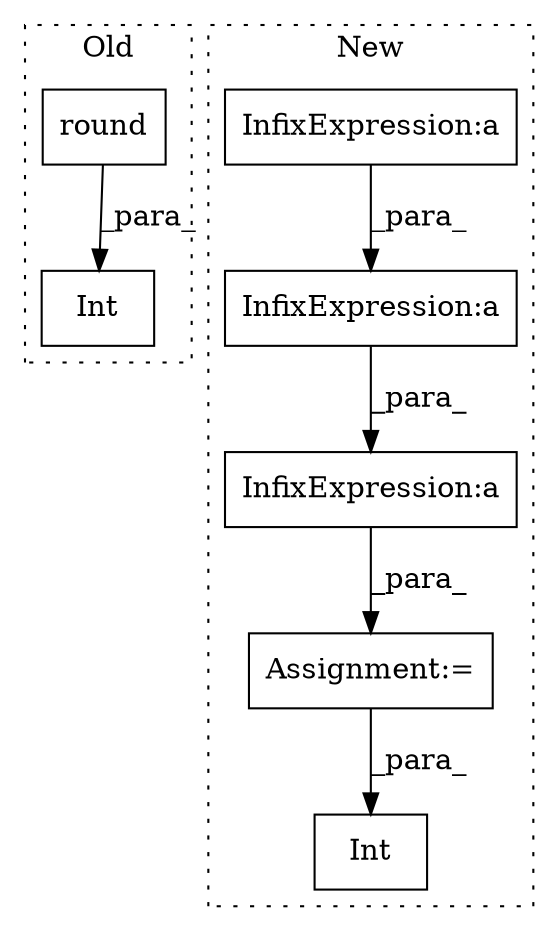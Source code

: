digraph G {
subgraph cluster0 {
1 [label="round" a="32" s="5868,5902" l="6,1" shape="box"];
4 [label="Int" a="32" s="5858,5903" l="4,1" shape="box"];
label = "Old";
style="dotted";
}
subgraph cluster1 {
2 [label="Int" a="32" s="6125,6143" l="4,1" shape="box"];
3 [label="Assignment:=" a="7" s="5892" l="1" shape="box"];
5 [label="InfixExpression:a" a="27" s="5901" l="3" shape="box"];
6 [label="InfixExpression:a" a="27" s="5913" l="3" shape="box"];
7 [label="InfixExpression:a" a="27" s="5860" l="3" shape="box"];
label = "New";
style="dotted";
}
1 -> 4 [label="_para_"];
3 -> 2 [label="_para_"];
5 -> 6 [label="_para_"];
6 -> 3 [label="_para_"];
7 -> 5 [label="_para_"];
}